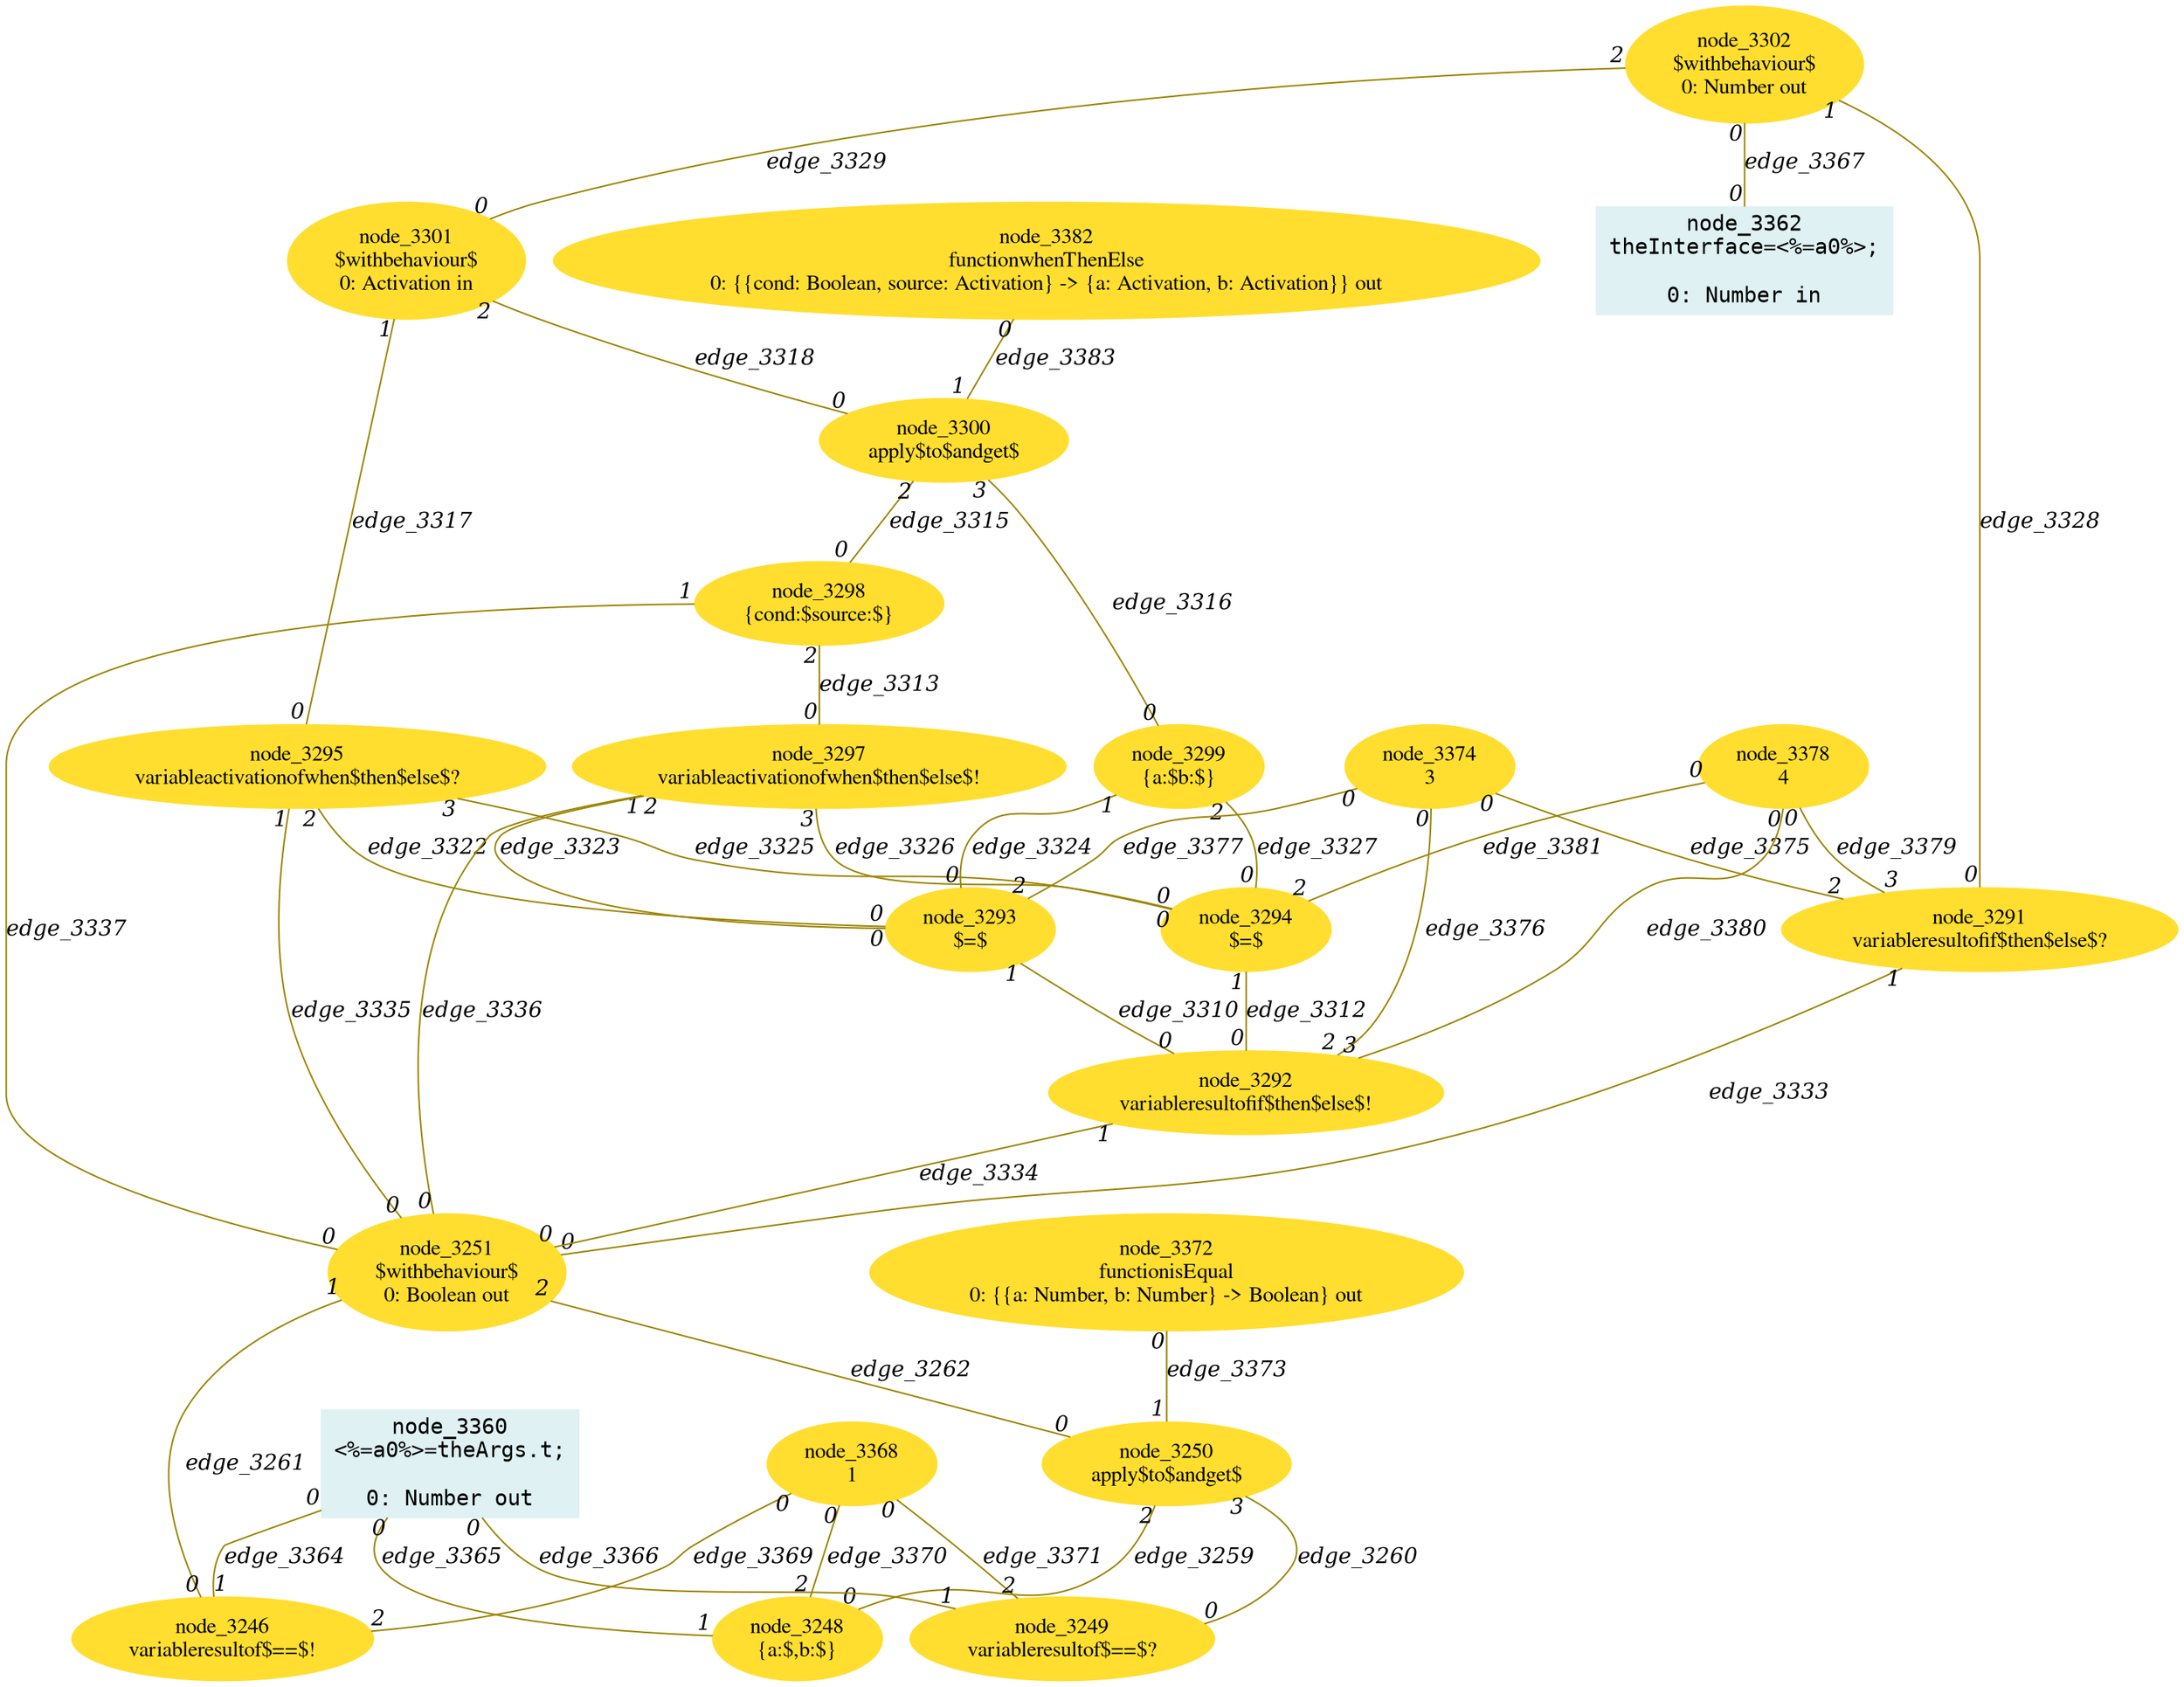 digraph g{node_3246 [shape="ellipse", style="filled", color="#ffde2f", fontname="Times", label="node_3246
variableresultof$==$!
" ]
node_3248 [shape="ellipse", style="filled", color="#ffde2f", fontname="Times", label="node_3248
{a:$,b:$}
" ]
node_3249 [shape="ellipse", style="filled", color="#ffde2f", fontname="Times", label="node_3249
variableresultof$==$?
" ]
node_3250 [shape="ellipse", style="filled", color="#ffde2f", fontname="Times", label="node_3250
apply$to$andget$
" ]
node_3251 [shape="ellipse", style="filled", color="#ffde2f", fontname="Times", label="node_3251
$withbehaviour$
0: Boolean out" ]
node_3291 [shape="ellipse", style="filled", color="#ffde2f", fontname="Times", label="node_3291
variableresultofif$then$else$?
" ]
node_3292 [shape="ellipse", style="filled", color="#ffde2f", fontname="Times", label="node_3292
variableresultofif$then$else$!
" ]
node_3293 [shape="ellipse", style="filled", color="#ffde2f", fontname="Times", label="node_3293
$=$
" ]
node_3294 [shape="ellipse", style="filled", color="#ffde2f", fontname="Times", label="node_3294
$=$
" ]
node_3295 [shape="ellipse", style="filled", color="#ffde2f", fontname="Times", label="node_3295
variableactivationofwhen$then$else$?
" ]
node_3297 [shape="ellipse", style="filled", color="#ffde2f", fontname="Times", label="node_3297
variableactivationofwhen$then$else$!
" ]
node_3298 [shape="ellipse", style="filled", color="#ffde2f", fontname="Times", label="node_3298
{cond:$source:$}
" ]
node_3299 [shape="ellipse", style="filled", color="#ffde2f", fontname="Times", label="node_3299
{a:$b:$}
" ]
node_3300 [shape="ellipse", style="filled", color="#ffde2f", fontname="Times", label="node_3300
apply$to$andget$
" ]
node_3301 [shape="ellipse", style="filled", color="#ffde2f", fontname="Times", label="node_3301
$withbehaviour$
0: Activation in" ]
node_3302 [shape="ellipse", style="filled", color="#ffde2f", fontname="Times", label="node_3302
$withbehaviour$
0: Number out" ]
node_3360 [shape="box", style="filled", color="#dff1f2", fontname="Courier", label="node_3360
<%=a0%>=theArgs.t;

0: Number out" ]
node_3362 [shape="box", style="filled", color="#dff1f2", fontname="Courier", label="node_3362
theInterface=<%=a0%>;

0: Number in" ]
node_3368 [shape="ellipse", style="filled", color="#ffde2f", fontname="Times", label="node_3368
1
" ]
node_3372 [shape="ellipse", style="filled", color="#ffde2f", fontname="Times", label="node_3372
functionisEqual
0: {{a: Number, b: Number} -> Boolean} out" ]
node_3374 [shape="ellipse", style="filled", color="#ffde2f", fontname="Times", label="node_3374
3
" ]
node_3378 [shape="ellipse", style="filled", color="#ffde2f", fontname="Times", label="node_3378
4
" ]
node_3382 [shape="ellipse", style="filled", color="#ffde2f", fontname="Times", label="node_3382
functionwhenThenElse
0: {{cond: Boolean, source: Activation} -> {a: Activation, b: Activation}} out" ]
node_3250 -> node_3248 [dir=none, arrowHead=none, fontname="Times-Italic", arrowsize=1, color="#9d8400", label="edge_3259",  headlabel="0", taillabel="2" ]
node_3250 -> node_3249 [dir=none, arrowHead=none, fontname="Times-Italic", arrowsize=1, color="#9d8400", label="edge_3260",  headlabel="0", taillabel="3" ]
node_3251 -> node_3246 [dir=none, arrowHead=none, fontname="Times-Italic", arrowsize=1, color="#9d8400", label="edge_3261",  headlabel="0", taillabel="1" ]
node_3251 -> node_3250 [dir=none, arrowHead=none, fontname="Times-Italic", arrowsize=1, color="#9d8400", label="edge_3262",  headlabel="0", taillabel="2" ]
node_3293 -> node_3292 [dir=none, arrowHead=none, fontname="Times-Italic", arrowsize=1, color="#9d8400", label="edge_3310",  headlabel="0", taillabel="1" ]
node_3294 -> node_3292 [dir=none, arrowHead=none, fontname="Times-Italic", arrowsize=1, color="#9d8400", label="edge_3312",  headlabel="0", taillabel="1" ]
node_3298 -> node_3297 [dir=none, arrowHead=none, fontname="Times-Italic", arrowsize=1, color="#9d8400", label="edge_3313",  headlabel="0", taillabel="2" ]
node_3300 -> node_3298 [dir=none, arrowHead=none, fontname="Times-Italic", arrowsize=1, color="#9d8400", label="edge_3315",  headlabel="0", taillabel="2" ]
node_3300 -> node_3299 [dir=none, arrowHead=none, fontname="Times-Italic", arrowsize=1, color="#9d8400", label="edge_3316",  headlabel="0", taillabel="3" ]
node_3301 -> node_3295 [dir=none, arrowHead=none, fontname="Times-Italic", arrowsize=1, color="#9d8400", label="edge_3317",  headlabel="0", taillabel="1" ]
node_3301 -> node_3300 [dir=none, arrowHead=none, fontname="Times-Italic", arrowsize=1, color="#9d8400", label="edge_3318",  headlabel="0", taillabel="2" ]
node_3295 -> node_3293 [dir=none, arrowHead=none, fontname="Times-Italic", arrowsize=1, color="#9d8400", label="edge_3322",  headlabel="0", taillabel="2" ]
node_3297 -> node_3293 [dir=none, arrowHead=none, fontname="Times-Italic", arrowsize=1, color="#9d8400", label="edge_3323",  headlabel="0", taillabel="2" ]
node_3299 -> node_3293 [dir=none, arrowHead=none, fontname="Times-Italic", arrowsize=1, color="#9d8400", label="edge_3324",  headlabel="0", taillabel="1" ]
node_3295 -> node_3294 [dir=none, arrowHead=none, fontname="Times-Italic", arrowsize=1, color="#9d8400", label="edge_3325",  headlabel="0", taillabel="3" ]
node_3297 -> node_3294 [dir=none, arrowHead=none, fontname="Times-Italic", arrowsize=1, color="#9d8400", label="edge_3326",  headlabel="0", taillabel="3" ]
node_3299 -> node_3294 [dir=none, arrowHead=none, fontname="Times-Italic", arrowsize=1, color="#9d8400", label="edge_3327",  headlabel="0", taillabel="2" ]
node_3302 -> node_3291 [dir=none, arrowHead=none, fontname="Times-Italic", arrowsize=1, color="#9d8400", label="edge_3328",  headlabel="0", taillabel="1" ]
node_3302 -> node_3301 [dir=none, arrowHead=none, fontname="Times-Italic", arrowsize=1, color="#9d8400", label="edge_3329",  headlabel="0", taillabel="2" ]
node_3291 -> node_3251 [dir=none, arrowHead=none, fontname="Times-Italic", arrowsize=1, color="#9d8400", label="edge_3333",  headlabel="0", taillabel="1" ]
node_3292 -> node_3251 [dir=none, arrowHead=none, fontname="Times-Italic", arrowsize=1, color="#9d8400", label="edge_3334",  headlabel="0", taillabel="1" ]
node_3295 -> node_3251 [dir=none, arrowHead=none, fontname="Times-Italic", arrowsize=1, color="#9d8400", label="edge_3335",  headlabel="0", taillabel="1" ]
node_3297 -> node_3251 [dir=none, arrowHead=none, fontname="Times-Italic", arrowsize=1, color="#9d8400", label="edge_3336",  headlabel="0", taillabel="1" ]
node_3298 -> node_3251 [dir=none, arrowHead=none, fontname="Times-Italic", arrowsize=1, color="#9d8400", label="edge_3337",  headlabel="0", taillabel="1" ]
node_3360 -> node_3246 [dir=none, arrowHead=none, fontname="Times-Italic", arrowsize=1, color="#9d8400", label="edge_3364",  headlabel="1", taillabel="0" ]
node_3360 -> node_3248 [dir=none, arrowHead=none, fontname="Times-Italic", arrowsize=1, color="#9d8400", label="edge_3365",  headlabel="1", taillabel="0" ]
node_3360 -> node_3249 [dir=none, arrowHead=none, fontname="Times-Italic", arrowsize=1, color="#9d8400", label="edge_3366",  headlabel="1", taillabel="0" ]
node_3302 -> node_3362 [dir=none, arrowHead=none, fontname="Times-Italic", arrowsize=1, color="#9d8400", label="edge_3367",  headlabel="0", taillabel="0" ]
node_3368 -> node_3246 [dir=none, arrowHead=none, fontname="Times-Italic", arrowsize=1, color="#9d8400", label="edge_3369",  headlabel="2", taillabel="0" ]
node_3368 -> node_3248 [dir=none, arrowHead=none, fontname="Times-Italic", arrowsize=1, color="#9d8400", label="edge_3370",  headlabel="2", taillabel="0" ]
node_3368 -> node_3249 [dir=none, arrowHead=none, fontname="Times-Italic", arrowsize=1, color="#9d8400", label="edge_3371",  headlabel="2", taillabel="0" ]
node_3372 -> node_3250 [dir=none, arrowHead=none, fontname="Times-Italic", arrowsize=1, color="#9d8400", label="edge_3373",  headlabel="1", taillabel="0" ]
node_3374 -> node_3291 [dir=none, arrowHead=none, fontname="Times-Italic", arrowsize=1, color="#9d8400", label="edge_3375",  headlabel="2", taillabel="0" ]
node_3374 -> node_3292 [dir=none, arrowHead=none, fontname="Times-Italic", arrowsize=1, color="#9d8400", label="edge_3376",  headlabel="2", taillabel="0" ]
node_3374 -> node_3293 [dir=none, arrowHead=none, fontname="Times-Italic", arrowsize=1, color="#9d8400", label="edge_3377",  headlabel="2", taillabel="0" ]
node_3378 -> node_3291 [dir=none, arrowHead=none, fontname="Times-Italic", arrowsize=1, color="#9d8400", label="edge_3379",  headlabel="3", taillabel="0" ]
node_3378 -> node_3292 [dir=none, arrowHead=none, fontname="Times-Italic", arrowsize=1, color="#9d8400", label="edge_3380",  headlabel="3", taillabel="0" ]
node_3378 -> node_3294 [dir=none, arrowHead=none, fontname="Times-Italic", arrowsize=1, color="#9d8400", label="edge_3381",  headlabel="2", taillabel="0" ]
node_3382 -> node_3300 [dir=none, arrowHead=none, fontname="Times-Italic", arrowsize=1, color="#9d8400", label="edge_3383",  headlabel="1", taillabel="0" ]
}